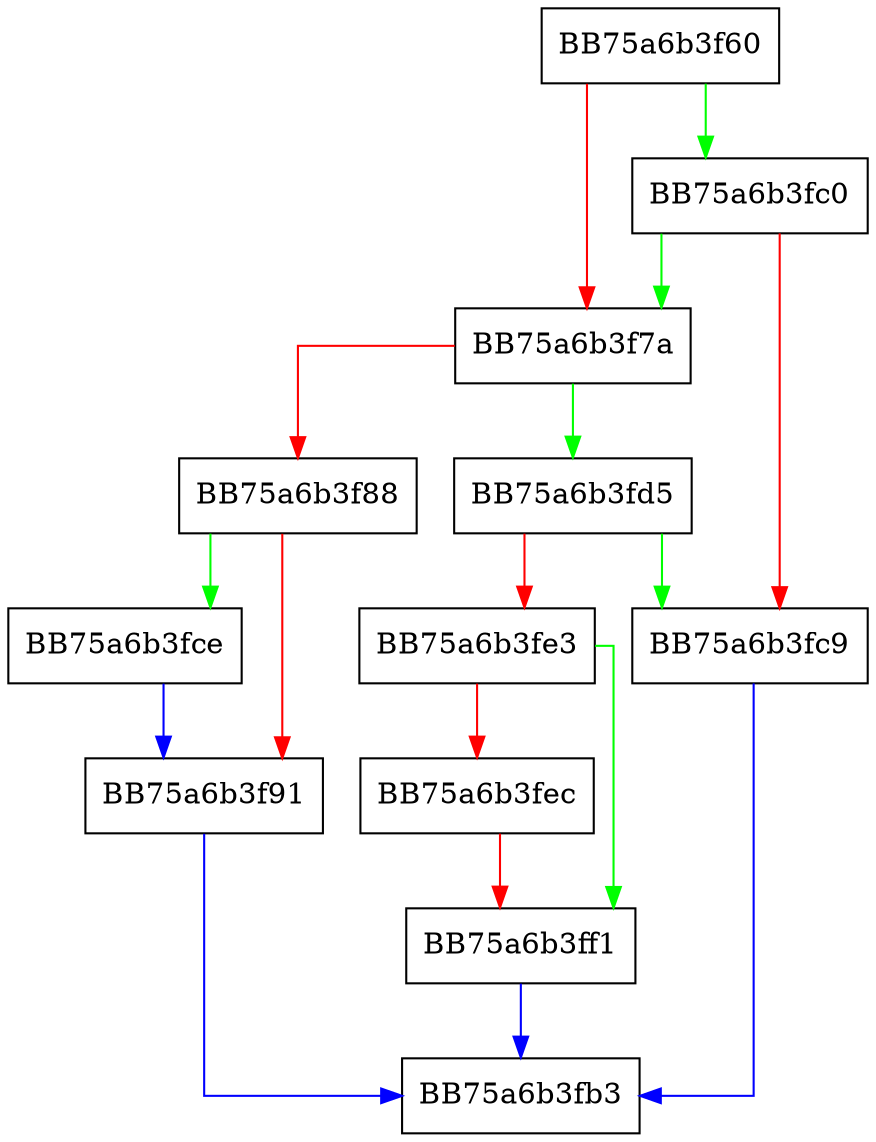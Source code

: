 digraph Enumerate {
  node [shape="box"];
  graph [splines=ortho];
  BB75a6b3f60 -> BB75a6b3fc0 [color="green"];
  BB75a6b3f60 -> BB75a6b3f7a [color="red"];
  BB75a6b3f7a -> BB75a6b3fd5 [color="green"];
  BB75a6b3f7a -> BB75a6b3f88 [color="red"];
  BB75a6b3f88 -> BB75a6b3fce [color="green"];
  BB75a6b3f88 -> BB75a6b3f91 [color="red"];
  BB75a6b3f91 -> BB75a6b3fb3 [color="blue"];
  BB75a6b3fc0 -> BB75a6b3f7a [color="green"];
  BB75a6b3fc0 -> BB75a6b3fc9 [color="red"];
  BB75a6b3fc9 -> BB75a6b3fb3 [color="blue"];
  BB75a6b3fce -> BB75a6b3f91 [color="blue"];
  BB75a6b3fd5 -> BB75a6b3fc9 [color="green"];
  BB75a6b3fd5 -> BB75a6b3fe3 [color="red"];
  BB75a6b3fe3 -> BB75a6b3ff1 [color="green"];
  BB75a6b3fe3 -> BB75a6b3fec [color="red"];
  BB75a6b3fec -> BB75a6b3ff1 [color="red"];
  BB75a6b3ff1 -> BB75a6b3fb3 [color="blue"];
}